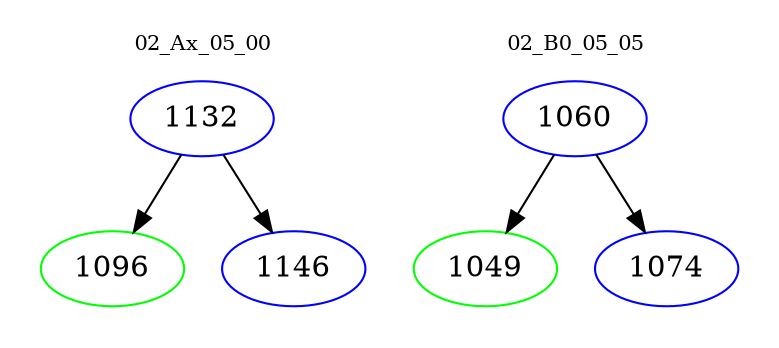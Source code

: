 digraph{
subgraph cluster_0 {
color = white
label = "02_Ax_05_00";
fontsize=10;
T0_1132 [label="1132", color="blue"]
T0_1132 -> T0_1096 [color="black"]
T0_1096 [label="1096", color="green"]
T0_1132 -> T0_1146 [color="black"]
T0_1146 [label="1146", color="blue"]
}
subgraph cluster_1 {
color = white
label = "02_B0_05_05";
fontsize=10;
T1_1060 [label="1060", color="blue"]
T1_1060 -> T1_1049 [color="black"]
T1_1049 [label="1049", color="green"]
T1_1060 -> T1_1074 [color="black"]
T1_1074 [label="1074", color="blue"]
}
}
